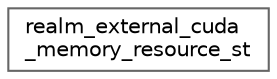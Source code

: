 digraph "Graphical Class Hierarchy"
{
 // LATEX_PDF_SIZE
  bgcolor="transparent";
  edge [fontname=Helvetica,fontsize=10,labelfontname=Helvetica,labelfontsize=10];
  node [fontname=Helvetica,fontsize=10,shape=box,height=0.2,width=0.4];
  rankdir="LR";
  Node0 [id="Node000000",label="realm_external_cuda\l_memory_resource_st",height=0.2,width=0.4,color="grey40", fillcolor="white", style="filled",URL="$structrealm__external__cuda__memory__resource__st.html",tooltip=" "];
}
